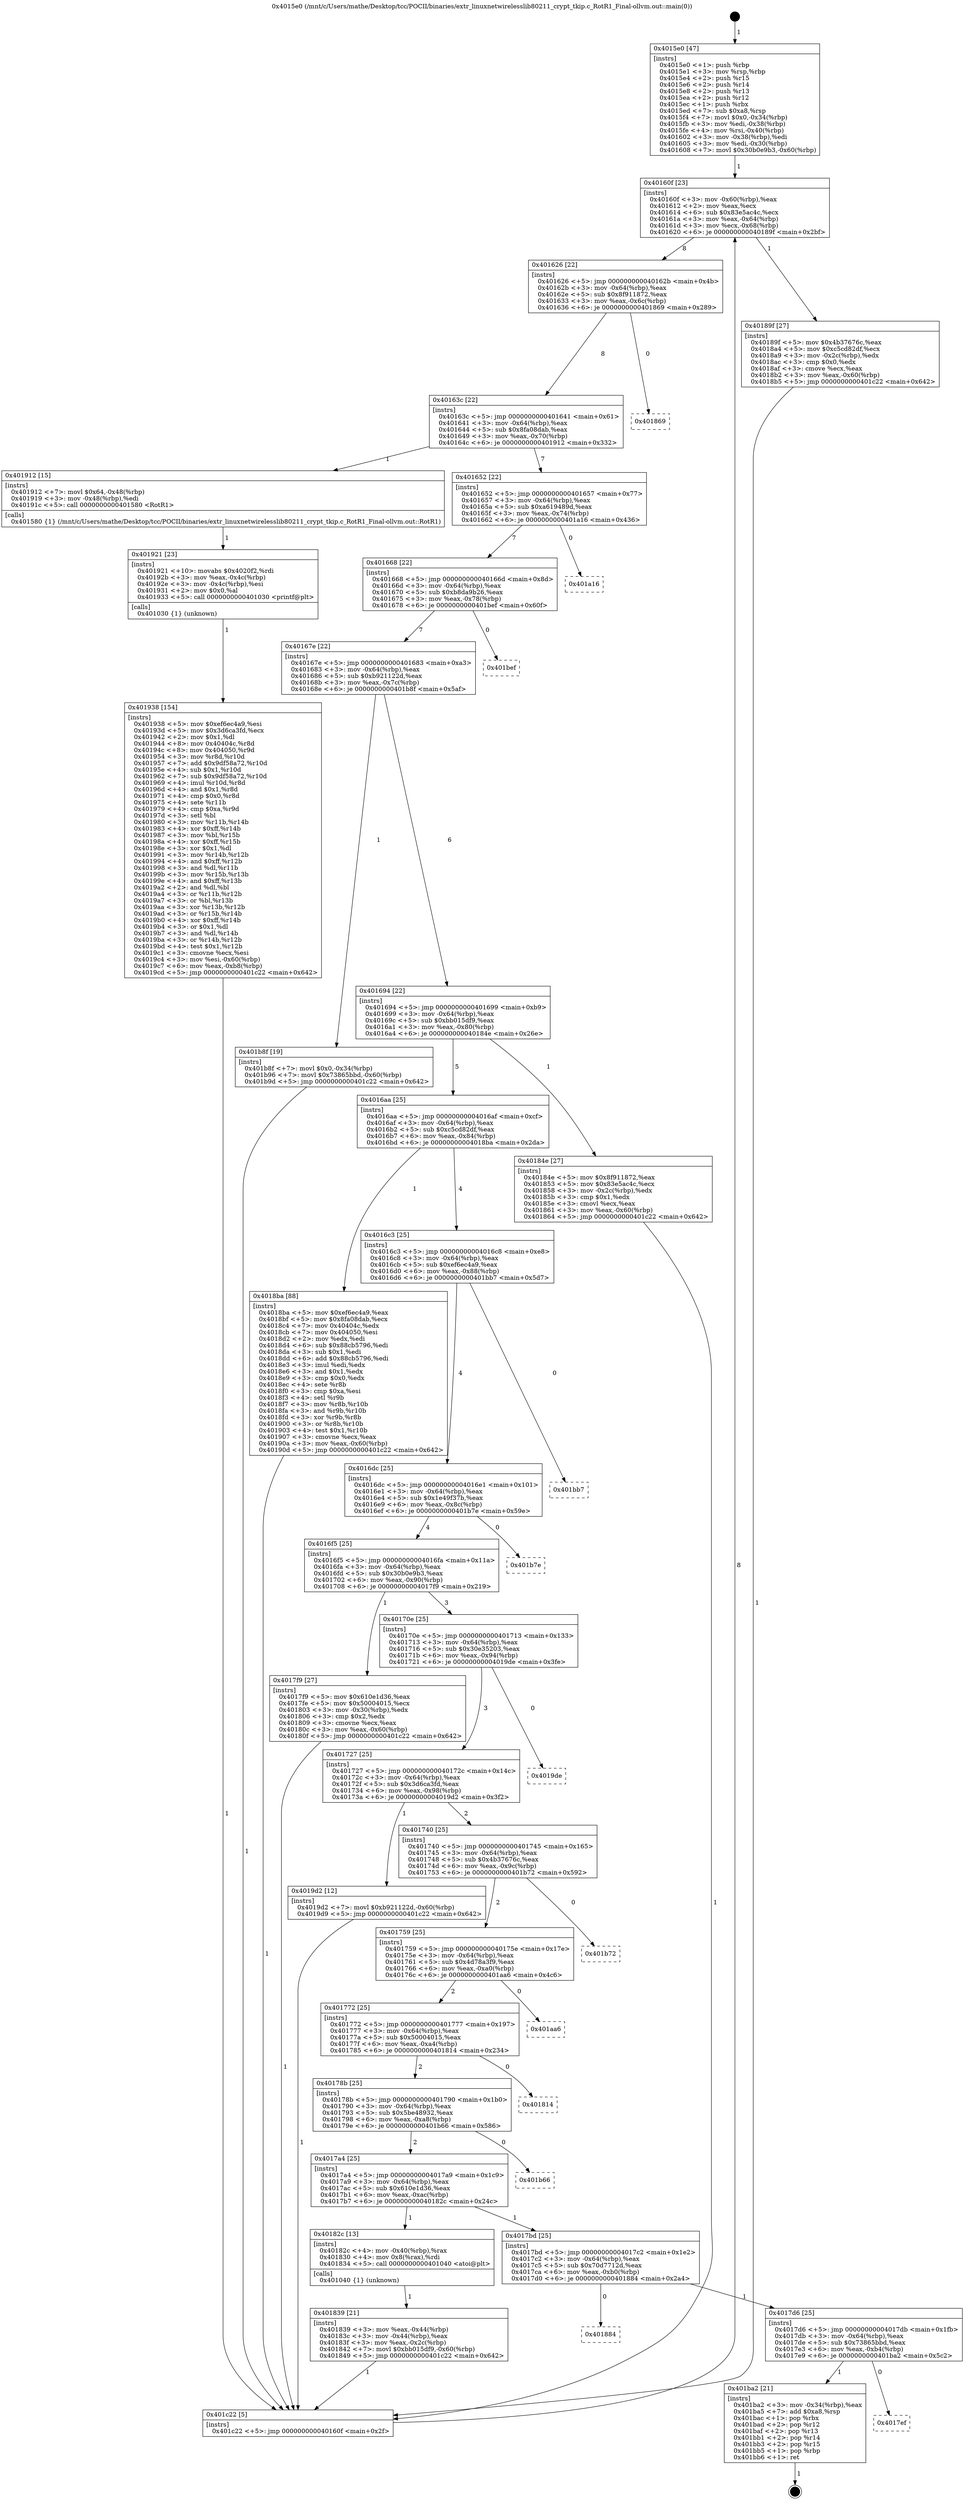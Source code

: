 digraph "0x4015e0" {
  label = "0x4015e0 (/mnt/c/Users/mathe/Desktop/tcc/POCII/binaries/extr_linuxnetwirelesslib80211_crypt_tkip.c_RotR1_Final-ollvm.out::main(0))"
  labelloc = "t"
  node[shape=record]

  Entry [label="",width=0.3,height=0.3,shape=circle,fillcolor=black,style=filled]
  "0x40160f" [label="{
     0x40160f [23]\l
     | [instrs]\l
     &nbsp;&nbsp;0x40160f \<+3\>: mov -0x60(%rbp),%eax\l
     &nbsp;&nbsp;0x401612 \<+2\>: mov %eax,%ecx\l
     &nbsp;&nbsp;0x401614 \<+6\>: sub $0x83e5ac4c,%ecx\l
     &nbsp;&nbsp;0x40161a \<+3\>: mov %eax,-0x64(%rbp)\l
     &nbsp;&nbsp;0x40161d \<+3\>: mov %ecx,-0x68(%rbp)\l
     &nbsp;&nbsp;0x401620 \<+6\>: je 000000000040189f \<main+0x2bf\>\l
  }"]
  "0x40189f" [label="{
     0x40189f [27]\l
     | [instrs]\l
     &nbsp;&nbsp;0x40189f \<+5\>: mov $0x4b37676c,%eax\l
     &nbsp;&nbsp;0x4018a4 \<+5\>: mov $0xc5cd82df,%ecx\l
     &nbsp;&nbsp;0x4018a9 \<+3\>: mov -0x2c(%rbp),%edx\l
     &nbsp;&nbsp;0x4018ac \<+3\>: cmp $0x0,%edx\l
     &nbsp;&nbsp;0x4018af \<+3\>: cmove %ecx,%eax\l
     &nbsp;&nbsp;0x4018b2 \<+3\>: mov %eax,-0x60(%rbp)\l
     &nbsp;&nbsp;0x4018b5 \<+5\>: jmp 0000000000401c22 \<main+0x642\>\l
  }"]
  "0x401626" [label="{
     0x401626 [22]\l
     | [instrs]\l
     &nbsp;&nbsp;0x401626 \<+5\>: jmp 000000000040162b \<main+0x4b\>\l
     &nbsp;&nbsp;0x40162b \<+3\>: mov -0x64(%rbp),%eax\l
     &nbsp;&nbsp;0x40162e \<+5\>: sub $0x8f911872,%eax\l
     &nbsp;&nbsp;0x401633 \<+3\>: mov %eax,-0x6c(%rbp)\l
     &nbsp;&nbsp;0x401636 \<+6\>: je 0000000000401869 \<main+0x289\>\l
  }"]
  Exit [label="",width=0.3,height=0.3,shape=circle,fillcolor=black,style=filled,peripheries=2]
  "0x401869" [label="{
     0x401869\l
  }", style=dashed]
  "0x40163c" [label="{
     0x40163c [22]\l
     | [instrs]\l
     &nbsp;&nbsp;0x40163c \<+5\>: jmp 0000000000401641 \<main+0x61\>\l
     &nbsp;&nbsp;0x401641 \<+3\>: mov -0x64(%rbp),%eax\l
     &nbsp;&nbsp;0x401644 \<+5\>: sub $0x8fa08dab,%eax\l
     &nbsp;&nbsp;0x401649 \<+3\>: mov %eax,-0x70(%rbp)\l
     &nbsp;&nbsp;0x40164c \<+6\>: je 0000000000401912 \<main+0x332\>\l
  }"]
  "0x4017ef" [label="{
     0x4017ef\l
  }", style=dashed]
  "0x401912" [label="{
     0x401912 [15]\l
     | [instrs]\l
     &nbsp;&nbsp;0x401912 \<+7\>: movl $0x64,-0x48(%rbp)\l
     &nbsp;&nbsp;0x401919 \<+3\>: mov -0x48(%rbp),%edi\l
     &nbsp;&nbsp;0x40191c \<+5\>: call 0000000000401580 \<RotR1\>\l
     | [calls]\l
     &nbsp;&nbsp;0x401580 \{1\} (/mnt/c/Users/mathe/Desktop/tcc/POCII/binaries/extr_linuxnetwirelesslib80211_crypt_tkip.c_RotR1_Final-ollvm.out::RotR1)\l
  }"]
  "0x401652" [label="{
     0x401652 [22]\l
     | [instrs]\l
     &nbsp;&nbsp;0x401652 \<+5\>: jmp 0000000000401657 \<main+0x77\>\l
     &nbsp;&nbsp;0x401657 \<+3\>: mov -0x64(%rbp),%eax\l
     &nbsp;&nbsp;0x40165a \<+5\>: sub $0xa619489d,%eax\l
     &nbsp;&nbsp;0x40165f \<+3\>: mov %eax,-0x74(%rbp)\l
     &nbsp;&nbsp;0x401662 \<+6\>: je 0000000000401a16 \<main+0x436\>\l
  }"]
  "0x401ba2" [label="{
     0x401ba2 [21]\l
     | [instrs]\l
     &nbsp;&nbsp;0x401ba2 \<+3\>: mov -0x34(%rbp),%eax\l
     &nbsp;&nbsp;0x401ba5 \<+7\>: add $0xa8,%rsp\l
     &nbsp;&nbsp;0x401bac \<+1\>: pop %rbx\l
     &nbsp;&nbsp;0x401bad \<+2\>: pop %r12\l
     &nbsp;&nbsp;0x401baf \<+2\>: pop %r13\l
     &nbsp;&nbsp;0x401bb1 \<+2\>: pop %r14\l
     &nbsp;&nbsp;0x401bb3 \<+2\>: pop %r15\l
     &nbsp;&nbsp;0x401bb5 \<+1\>: pop %rbp\l
     &nbsp;&nbsp;0x401bb6 \<+1\>: ret\l
  }"]
  "0x401a16" [label="{
     0x401a16\l
  }", style=dashed]
  "0x401668" [label="{
     0x401668 [22]\l
     | [instrs]\l
     &nbsp;&nbsp;0x401668 \<+5\>: jmp 000000000040166d \<main+0x8d\>\l
     &nbsp;&nbsp;0x40166d \<+3\>: mov -0x64(%rbp),%eax\l
     &nbsp;&nbsp;0x401670 \<+5\>: sub $0xb8da9b26,%eax\l
     &nbsp;&nbsp;0x401675 \<+3\>: mov %eax,-0x78(%rbp)\l
     &nbsp;&nbsp;0x401678 \<+6\>: je 0000000000401bef \<main+0x60f\>\l
  }"]
  "0x4017d6" [label="{
     0x4017d6 [25]\l
     | [instrs]\l
     &nbsp;&nbsp;0x4017d6 \<+5\>: jmp 00000000004017db \<main+0x1fb\>\l
     &nbsp;&nbsp;0x4017db \<+3\>: mov -0x64(%rbp),%eax\l
     &nbsp;&nbsp;0x4017de \<+5\>: sub $0x73865bbd,%eax\l
     &nbsp;&nbsp;0x4017e3 \<+6\>: mov %eax,-0xb4(%rbp)\l
     &nbsp;&nbsp;0x4017e9 \<+6\>: je 0000000000401ba2 \<main+0x5c2\>\l
  }"]
  "0x401bef" [label="{
     0x401bef\l
  }", style=dashed]
  "0x40167e" [label="{
     0x40167e [22]\l
     | [instrs]\l
     &nbsp;&nbsp;0x40167e \<+5\>: jmp 0000000000401683 \<main+0xa3\>\l
     &nbsp;&nbsp;0x401683 \<+3\>: mov -0x64(%rbp),%eax\l
     &nbsp;&nbsp;0x401686 \<+5\>: sub $0xb921122d,%eax\l
     &nbsp;&nbsp;0x40168b \<+3\>: mov %eax,-0x7c(%rbp)\l
     &nbsp;&nbsp;0x40168e \<+6\>: je 0000000000401b8f \<main+0x5af\>\l
  }"]
  "0x401884" [label="{
     0x401884\l
  }", style=dashed]
  "0x401b8f" [label="{
     0x401b8f [19]\l
     | [instrs]\l
     &nbsp;&nbsp;0x401b8f \<+7\>: movl $0x0,-0x34(%rbp)\l
     &nbsp;&nbsp;0x401b96 \<+7\>: movl $0x73865bbd,-0x60(%rbp)\l
     &nbsp;&nbsp;0x401b9d \<+5\>: jmp 0000000000401c22 \<main+0x642\>\l
  }"]
  "0x401694" [label="{
     0x401694 [22]\l
     | [instrs]\l
     &nbsp;&nbsp;0x401694 \<+5\>: jmp 0000000000401699 \<main+0xb9\>\l
     &nbsp;&nbsp;0x401699 \<+3\>: mov -0x64(%rbp),%eax\l
     &nbsp;&nbsp;0x40169c \<+5\>: sub $0xbb015df9,%eax\l
     &nbsp;&nbsp;0x4016a1 \<+3\>: mov %eax,-0x80(%rbp)\l
     &nbsp;&nbsp;0x4016a4 \<+6\>: je 000000000040184e \<main+0x26e\>\l
  }"]
  "0x401938" [label="{
     0x401938 [154]\l
     | [instrs]\l
     &nbsp;&nbsp;0x401938 \<+5\>: mov $0xef6ec4a9,%esi\l
     &nbsp;&nbsp;0x40193d \<+5\>: mov $0x3d6ca3fd,%ecx\l
     &nbsp;&nbsp;0x401942 \<+2\>: mov $0x1,%dl\l
     &nbsp;&nbsp;0x401944 \<+8\>: mov 0x40404c,%r8d\l
     &nbsp;&nbsp;0x40194c \<+8\>: mov 0x404050,%r9d\l
     &nbsp;&nbsp;0x401954 \<+3\>: mov %r8d,%r10d\l
     &nbsp;&nbsp;0x401957 \<+7\>: add $0x9df58a72,%r10d\l
     &nbsp;&nbsp;0x40195e \<+4\>: sub $0x1,%r10d\l
     &nbsp;&nbsp;0x401962 \<+7\>: sub $0x9df58a72,%r10d\l
     &nbsp;&nbsp;0x401969 \<+4\>: imul %r10d,%r8d\l
     &nbsp;&nbsp;0x40196d \<+4\>: and $0x1,%r8d\l
     &nbsp;&nbsp;0x401971 \<+4\>: cmp $0x0,%r8d\l
     &nbsp;&nbsp;0x401975 \<+4\>: sete %r11b\l
     &nbsp;&nbsp;0x401979 \<+4\>: cmp $0xa,%r9d\l
     &nbsp;&nbsp;0x40197d \<+3\>: setl %bl\l
     &nbsp;&nbsp;0x401980 \<+3\>: mov %r11b,%r14b\l
     &nbsp;&nbsp;0x401983 \<+4\>: xor $0xff,%r14b\l
     &nbsp;&nbsp;0x401987 \<+3\>: mov %bl,%r15b\l
     &nbsp;&nbsp;0x40198a \<+4\>: xor $0xff,%r15b\l
     &nbsp;&nbsp;0x40198e \<+3\>: xor $0x1,%dl\l
     &nbsp;&nbsp;0x401991 \<+3\>: mov %r14b,%r12b\l
     &nbsp;&nbsp;0x401994 \<+4\>: and $0xff,%r12b\l
     &nbsp;&nbsp;0x401998 \<+3\>: and %dl,%r11b\l
     &nbsp;&nbsp;0x40199b \<+3\>: mov %r15b,%r13b\l
     &nbsp;&nbsp;0x40199e \<+4\>: and $0xff,%r13b\l
     &nbsp;&nbsp;0x4019a2 \<+2\>: and %dl,%bl\l
     &nbsp;&nbsp;0x4019a4 \<+3\>: or %r11b,%r12b\l
     &nbsp;&nbsp;0x4019a7 \<+3\>: or %bl,%r13b\l
     &nbsp;&nbsp;0x4019aa \<+3\>: xor %r13b,%r12b\l
     &nbsp;&nbsp;0x4019ad \<+3\>: or %r15b,%r14b\l
     &nbsp;&nbsp;0x4019b0 \<+4\>: xor $0xff,%r14b\l
     &nbsp;&nbsp;0x4019b4 \<+3\>: or $0x1,%dl\l
     &nbsp;&nbsp;0x4019b7 \<+3\>: and %dl,%r14b\l
     &nbsp;&nbsp;0x4019ba \<+3\>: or %r14b,%r12b\l
     &nbsp;&nbsp;0x4019bd \<+4\>: test $0x1,%r12b\l
     &nbsp;&nbsp;0x4019c1 \<+3\>: cmovne %ecx,%esi\l
     &nbsp;&nbsp;0x4019c4 \<+3\>: mov %esi,-0x60(%rbp)\l
     &nbsp;&nbsp;0x4019c7 \<+6\>: mov %eax,-0xb8(%rbp)\l
     &nbsp;&nbsp;0x4019cd \<+5\>: jmp 0000000000401c22 \<main+0x642\>\l
  }"]
  "0x40184e" [label="{
     0x40184e [27]\l
     | [instrs]\l
     &nbsp;&nbsp;0x40184e \<+5\>: mov $0x8f911872,%eax\l
     &nbsp;&nbsp;0x401853 \<+5\>: mov $0x83e5ac4c,%ecx\l
     &nbsp;&nbsp;0x401858 \<+3\>: mov -0x2c(%rbp),%edx\l
     &nbsp;&nbsp;0x40185b \<+3\>: cmp $0x1,%edx\l
     &nbsp;&nbsp;0x40185e \<+3\>: cmovl %ecx,%eax\l
     &nbsp;&nbsp;0x401861 \<+3\>: mov %eax,-0x60(%rbp)\l
     &nbsp;&nbsp;0x401864 \<+5\>: jmp 0000000000401c22 \<main+0x642\>\l
  }"]
  "0x4016aa" [label="{
     0x4016aa [25]\l
     | [instrs]\l
     &nbsp;&nbsp;0x4016aa \<+5\>: jmp 00000000004016af \<main+0xcf\>\l
     &nbsp;&nbsp;0x4016af \<+3\>: mov -0x64(%rbp),%eax\l
     &nbsp;&nbsp;0x4016b2 \<+5\>: sub $0xc5cd82df,%eax\l
     &nbsp;&nbsp;0x4016b7 \<+6\>: mov %eax,-0x84(%rbp)\l
     &nbsp;&nbsp;0x4016bd \<+6\>: je 00000000004018ba \<main+0x2da\>\l
  }"]
  "0x401921" [label="{
     0x401921 [23]\l
     | [instrs]\l
     &nbsp;&nbsp;0x401921 \<+10\>: movabs $0x4020f2,%rdi\l
     &nbsp;&nbsp;0x40192b \<+3\>: mov %eax,-0x4c(%rbp)\l
     &nbsp;&nbsp;0x40192e \<+3\>: mov -0x4c(%rbp),%esi\l
     &nbsp;&nbsp;0x401931 \<+2\>: mov $0x0,%al\l
     &nbsp;&nbsp;0x401933 \<+5\>: call 0000000000401030 \<printf@plt\>\l
     | [calls]\l
     &nbsp;&nbsp;0x401030 \{1\} (unknown)\l
  }"]
  "0x4018ba" [label="{
     0x4018ba [88]\l
     | [instrs]\l
     &nbsp;&nbsp;0x4018ba \<+5\>: mov $0xef6ec4a9,%eax\l
     &nbsp;&nbsp;0x4018bf \<+5\>: mov $0x8fa08dab,%ecx\l
     &nbsp;&nbsp;0x4018c4 \<+7\>: mov 0x40404c,%edx\l
     &nbsp;&nbsp;0x4018cb \<+7\>: mov 0x404050,%esi\l
     &nbsp;&nbsp;0x4018d2 \<+2\>: mov %edx,%edi\l
     &nbsp;&nbsp;0x4018d4 \<+6\>: sub $0x88cb5796,%edi\l
     &nbsp;&nbsp;0x4018da \<+3\>: sub $0x1,%edi\l
     &nbsp;&nbsp;0x4018dd \<+6\>: add $0x88cb5796,%edi\l
     &nbsp;&nbsp;0x4018e3 \<+3\>: imul %edi,%edx\l
     &nbsp;&nbsp;0x4018e6 \<+3\>: and $0x1,%edx\l
     &nbsp;&nbsp;0x4018e9 \<+3\>: cmp $0x0,%edx\l
     &nbsp;&nbsp;0x4018ec \<+4\>: sete %r8b\l
     &nbsp;&nbsp;0x4018f0 \<+3\>: cmp $0xa,%esi\l
     &nbsp;&nbsp;0x4018f3 \<+4\>: setl %r9b\l
     &nbsp;&nbsp;0x4018f7 \<+3\>: mov %r8b,%r10b\l
     &nbsp;&nbsp;0x4018fa \<+3\>: and %r9b,%r10b\l
     &nbsp;&nbsp;0x4018fd \<+3\>: xor %r9b,%r8b\l
     &nbsp;&nbsp;0x401900 \<+3\>: or %r8b,%r10b\l
     &nbsp;&nbsp;0x401903 \<+4\>: test $0x1,%r10b\l
     &nbsp;&nbsp;0x401907 \<+3\>: cmovne %ecx,%eax\l
     &nbsp;&nbsp;0x40190a \<+3\>: mov %eax,-0x60(%rbp)\l
     &nbsp;&nbsp;0x40190d \<+5\>: jmp 0000000000401c22 \<main+0x642\>\l
  }"]
  "0x4016c3" [label="{
     0x4016c3 [25]\l
     | [instrs]\l
     &nbsp;&nbsp;0x4016c3 \<+5\>: jmp 00000000004016c8 \<main+0xe8\>\l
     &nbsp;&nbsp;0x4016c8 \<+3\>: mov -0x64(%rbp),%eax\l
     &nbsp;&nbsp;0x4016cb \<+5\>: sub $0xef6ec4a9,%eax\l
     &nbsp;&nbsp;0x4016d0 \<+6\>: mov %eax,-0x88(%rbp)\l
     &nbsp;&nbsp;0x4016d6 \<+6\>: je 0000000000401bb7 \<main+0x5d7\>\l
  }"]
  "0x401839" [label="{
     0x401839 [21]\l
     | [instrs]\l
     &nbsp;&nbsp;0x401839 \<+3\>: mov %eax,-0x44(%rbp)\l
     &nbsp;&nbsp;0x40183c \<+3\>: mov -0x44(%rbp),%eax\l
     &nbsp;&nbsp;0x40183f \<+3\>: mov %eax,-0x2c(%rbp)\l
     &nbsp;&nbsp;0x401842 \<+7\>: movl $0xbb015df9,-0x60(%rbp)\l
     &nbsp;&nbsp;0x401849 \<+5\>: jmp 0000000000401c22 \<main+0x642\>\l
  }"]
  "0x401bb7" [label="{
     0x401bb7\l
  }", style=dashed]
  "0x4016dc" [label="{
     0x4016dc [25]\l
     | [instrs]\l
     &nbsp;&nbsp;0x4016dc \<+5\>: jmp 00000000004016e1 \<main+0x101\>\l
     &nbsp;&nbsp;0x4016e1 \<+3\>: mov -0x64(%rbp),%eax\l
     &nbsp;&nbsp;0x4016e4 \<+5\>: sub $0x1e49f37b,%eax\l
     &nbsp;&nbsp;0x4016e9 \<+6\>: mov %eax,-0x8c(%rbp)\l
     &nbsp;&nbsp;0x4016ef \<+6\>: je 0000000000401b7e \<main+0x59e\>\l
  }"]
  "0x4017bd" [label="{
     0x4017bd [25]\l
     | [instrs]\l
     &nbsp;&nbsp;0x4017bd \<+5\>: jmp 00000000004017c2 \<main+0x1e2\>\l
     &nbsp;&nbsp;0x4017c2 \<+3\>: mov -0x64(%rbp),%eax\l
     &nbsp;&nbsp;0x4017c5 \<+5\>: sub $0x70d7712d,%eax\l
     &nbsp;&nbsp;0x4017ca \<+6\>: mov %eax,-0xb0(%rbp)\l
     &nbsp;&nbsp;0x4017d0 \<+6\>: je 0000000000401884 \<main+0x2a4\>\l
  }"]
  "0x401b7e" [label="{
     0x401b7e\l
  }", style=dashed]
  "0x4016f5" [label="{
     0x4016f5 [25]\l
     | [instrs]\l
     &nbsp;&nbsp;0x4016f5 \<+5\>: jmp 00000000004016fa \<main+0x11a\>\l
     &nbsp;&nbsp;0x4016fa \<+3\>: mov -0x64(%rbp),%eax\l
     &nbsp;&nbsp;0x4016fd \<+5\>: sub $0x30b0e9b3,%eax\l
     &nbsp;&nbsp;0x401702 \<+6\>: mov %eax,-0x90(%rbp)\l
     &nbsp;&nbsp;0x401708 \<+6\>: je 00000000004017f9 \<main+0x219\>\l
  }"]
  "0x40182c" [label="{
     0x40182c [13]\l
     | [instrs]\l
     &nbsp;&nbsp;0x40182c \<+4\>: mov -0x40(%rbp),%rax\l
     &nbsp;&nbsp;0x401830 \<+4\>: mov 0x8(%rax),%rdi\l
     &nbsp;&nbsp;0x401834 \<+5\>: call 0000000000401040 \<atoi@plt\>\l
     | [calls]\l
     &nbsp;&nbsp;0x401040 \{1\} (unknown)\l
  }"]
  "0x4017f9" [label="{
     0x4017f9 [27]\l
     | [instrs]\l
     &nbsp;&nbsp;0x4017f9 \<+5\>: mov $0x610e1d36,%eax\l
     &nbsp;&nbsp;0x4017fe \<+5\>: mov $0x50004015,%ecx\l
     &nbsp;&nbsp;0x401803 \<+3\>: mov -0x30(%rbp),%edx\l
     &nbsp;&nbsp;0x401806 \<+3\>: cmp $0x2,%edx\l
     &nbsp;&nbsp;0x401809 \<+3\>: cmovne %ecx,%eax\l
     &nbsp;&nbsp;0x40180c \<+3\>: mov %eax,-0x60(%rbp)\l
     &nbsp;&nbsp;0x40180f \<+5\>: jmp 0000000000401c22 \<main+0x642\>\l
  }"]
  "0x40170e" [label="{
     0x40170e [25]\l
     | [instrs]\l
     &nbsp;&nbsp;0x40170e \<+5\>: jmp 0000000000401713 \<main+0x133\>\l
     &nbsp;&nbsp;0x401713 \<+3\>: mov -0x64(%rbp),%eax\l
     &nbsp;&nbsp;0x401716 \<+5\>: sub $0x30e35203,%eax\l
     &nbsp;&nbsp;0x40171b \<+6\>: mov %eax,-0x94(%rbp)\l
     &nbsp;&nbsp;0x401721 \<+6\>: je 00000000004019de \<main+0x3fe\>\l
  }"]
  "0x401c22" [label="{
     0x401c22 [5]\l
     | [instrs]\l
     &nbsp;&nbsp;0x401c22 \<+5\>: jmp 000000000040160f \<main+0x2f\>\l
  }"]
  "0x4015e0" [label="{
     0x4015e0 [47]\l
     | [instrs]\l
     &nbsp;&nbsp;0x4015e0 \<+1\>: push %rbp\l
     &nbsp;&nbsp;0x4015e1 \<+3\>: mov %rsp,%rbp\l
     &nbsp;&nbsp;0x4015e4 \<+2\>: push %r15\l
     &nbsp;&nbsp;0x4015e6 \<+2\>: push %r14\l
     &nbsp;&nbsp;0x4015e8 \<+2\>: push %r13\l
     &nbsp;&nbsp;0x4015ea \<+2\>: push %r12\l
     &nbsp;&nbsp;0x4015ec \<+1\>: push %rbx\l
     &nbsp;&nbsp;0x4015ed \<+7\>: sub $0xa8,%rsp\l
     &nbsp;&nbsp;0x4015f4 \<+7\>: movl $0x0,-0x34(%rbp)\l
     &nbsp;&nbsp;0x4015fb \<+3\>: mov %edi,-0x38(%rbp)\l
     &nbsp;&nbsp;0x4015fe \<+4\>: mov %rsi,-0x40(%rbp)\l
     &nbsp;&nbsp;0x401602 \<+3\>: mov -0x38(%rbp),%edi\l
     &nbsp;&nbsp;0x401605 \<+3\>: mov %edi,-0x30(%rbp)\l
     &nbsp;&nbsp;0x401608 \<+7\>: movl $0x30b0e9b3,-0x60(%rbp)\l
  }"]
  "0x4017a4" [label="{
     0x4017a4 [25]\l
     | [instrs]\l
     &nbsp;&nbsp;0x4017a4 \<+5\>: jmp 00000000004017a9 \<main+0x1c9\>\l
     &nbsp;&nbsp;0x4017a9 \<+3\>: mov -0x64(%rbp),%eax\l
     &nbsp;&nbsp;0x4017ac \<+5\>: sub $0x610e1d36,%eax\l
     &nbsp;&nbsp;0x4017b1 \<+6\>: mov %eax,-0xac(%rbp)\l
     &nbsp;&nbsp;0x4017b7 \<+6\>: je 000000000040182c \<main+0x24c\>\l
  }"]
  "0x4019de" [label="{
     0x4019de\l
  }", style=dashed]
  "0x401727" [label="{
     0x401727 [25]\l
     | [instrs]\l
     &nbsp;&nbsp;0x401727 \<+5\>: jmp 000000000040172c \<main+0x14c\>\l
     &nbsp;&nbsp;0x40172c \<+3\>: mov -0x64(%rbp),%eax\l
     &nbsp;&nbsp;0x40172f \<+5\>: sub $0x3d6ca3fd,%eax\l
     &nbsp;&nbsp;0x401734 \<+6\>: mov %eax,-0x98(%rbp)\l
     &nbsp;&nbsp;0x40173a \<+6\>: je 00000000004019d2 \<main+0x3f2\>\l
  }"]
  "0x401b66" [label="{
     0x401b66\l
  }", style=dashed]
  "0x4019d2" [label="{
     0x4019d2 [12]\l
     | [instrs]\l
     &nbsp;&nbsp;0x4019d2 \<+7\>: movl $0xb921122d,-0x60(%rbp)\l
     &nbsp;&nbsp;0x4019d9 \<+5\>: jmp 0000000000401c22 \<main+0x642\>\l
  }"]
  "0x401740" [label="{
     0x401740 [25]\l
     | [instrs]\l
     &nbsp;&nbsp;0x401740 \<+5\>: jmp 0000000000401745 \<main+0x165\>\l
     &nbsp;&nbsp;0x401745 \<+3\>: mov -0x64(%rbp),%eax\l
     &nbsp;&nbsp;0x401748 \<+5\>: sub $0x4b37676c,%eax\l
     &nbsp;&nbsp;0x40174d \<+6\>: mov %eax,-0x9c(%rbp)\l
     &nbsp;&nbsp;0x401753 \<+6\>: je 0000000000401b72 \<main+0x592\>\l
  }"]
  "0x40178b" [label="{
     0x40178b [25]\l
     | [instrs]\l
     &nbsp;&nbsp;0x40178b \<+5\>: jmp 0000000000401790 \<main+0x1b0\>\l
     &nbsp;&nbsp;0x401790 \<+3\>: mov -0x64(%rbp),%eax\l
     &nbsp;&nbsp;0x401793 \<+5\>: sub $0x5be48932,%eax\l
     &nbsp;&nbsp;0x401798 \<+6\>: mov %eax,-0xa8(%rbp)\l
     &nbsp;&nbsp;0x40179e \<+6\>: je 0000000000401b66 \<main+0x586\>\l
  }"]
  "0x401b72" [label="{
     0x401b72\l
  }", style=dashed]
  "0x401759" [label="{
     0x401759 [25]\l
     | [instrs]\l
     &nbsp;&nbsp;0x401759 \<+5\>: jmp 000000000040175e \<main+0x17e\>\l
     &nbsp;&nbsp;0x40175e \<+3\>: mov -0x64(%rbp),%eax\l
     &nbsp;&nbsp;0x401761 \<+5\>: sub $0x4d78a3f9,%eax\l
     &nbsp;&nbsp;0x401766 \<+6\>: mov %eax,-0xa0(%rbp)\l
     &nbsp;&nbsp;0x40176c \<+6\>: je 0000000000401aa6 \<main+0x4c6\>\l
  }"]
  "0x401814" [label="{
     0x401814\l
  }", style=dashed]
  "0x401aa6" [label="{
     0x401aa6\l
  }", style=dashed]
  "0x401772" [label="{
     0x401772 [25]\l
     | [instrs]\l
     &nbsp;&nbsp;0x401772 \<+5\>: jmp 0000000000401777 \<main+0x197\>\l
     &nbsp;&nbsp;0x401777 \<+3\>: mov -0x64(%rbp),%eax\l
     &nbsp;&nbsp;0x40177a \<+5\>: sub $0x50004015,%eax\l
     &nbsp;&nbsp;0x40177f \<+6\>: mov %eax,-0xa4(%rbp)\l
     &nbsp;&nbsp;0x401785 \<+6\>: je 0000000000401814 \<main+0x234\>\l
  }"]
  Entry -> "0x4015e0" [label=" 1"]
  "0x40160f" -> "0x40189f" [label=" 1"]
  "0x40160f" -> "0x401626" [label=" 8"]
  "0x401ba2" -> Exit [label=" 1"]
  "0x401626" -> "0x401869" [label=" 0"]
  "0x401626" -> "0x40163c" [label=" 8"]
  "0x4017d6" -> "0x4017ef" [label=" 0"]
  "0x40163c" -> "0x401912" [label=" 1"]
  "0x40163c" -> "0x401652" [label=" 7"]
  "0x4017d6" -> "0x401ba2" [label=" 1"]
  "0x401652" -> "0x401a16" [label=" 0"]
  "0x401652" -> "0x401668" [label=" 7"]
  "0x4017bd" -> "0x4017d6" [label=" 1"]
  "0x401668" -> "0x401bef" [label=" 0"]
  "0x401668" -> "0x40167e" [label=" 7"]
  "0x4017bd" -> "0x401884" [label=" 0"]
  "0x40167e" -> "0x401b8f" [label=" 1"]
  "0x40167e" -> "0x401694" [label=" 6"]
  "0x401b8f" -> "0x401c22" [label=" 1"]
  "0x401694" -> "0x40184e" [label=" 1"]
  "0x401694" -> "0x4016aa" [label=" 5"]
  "0x4019d2" -> "0x401c22" [label=" 1"]
  "0x4016aa" -> "0x4018ba" [label=" 1"]
  "0x4016aa" -> "0x4016c3" [label=" 4"]
  "0x401938" -> "0x401c22" [label=" 1"]
  "0x4016c3" -> "0x401bb7" [label=" 0"]
  "0x4016c3" -> "0x4016dc" [label=" 4"]
  "0x401921" -> "0x401938" [label=" 1"]
  "0x4016dc" -> "0x401b7e" [label=" 0"]
  "0x4016dc" -> "0x4016f5" [label=" 4"]
  "0x401912" -> "0x401921" [label=" 1"]
  "0x4016f5" -> "0x4017f9" [label=" 1"]
  "0x4016f5" -> "0x40170e" [label=" 3"]
  "0x4017f9" -> "0x401c22" [label=" 1"]
  "0x4015e0" -> "0x40160f" [label=" 1"]
  "0x401c22" -> "0x40160f" [label=" 8"]
  "0x4018ba" -> "0x401c22" [label=" 1"]
  "0x40170e" -> "0x4019de" [label=" 0"]
  "0x40170e" -> "0x401727" [label=" 3"]
  "0x40184e" -> "0x401c22" [label=" 1"]
  "0x401727" -> "0x4019d2" [label=" 1"]
  "0x401727" -> "0x401740" [label=" 2"]
  "0x401839" -> "0x401c22" [label=" 1"]
  "0x401740" -> "0x401b72" [label=" 0"]
  "0x401740" -> "0x401759" [label=" 2"]
  "0x4017a4" -> "0x4017bd" [label=" 1"]
  "0x401759" -> "0x401aa6" [label=" 0"]
  "0x401759" -> "0x401772" [label=" 2"]
  "0x4017a4" -> "0x40182c" [label=" 1"]
  "0x401772" -> "0x401814" [label=" 0"]
  "0x401772" -> "0x40178b" [label=" 2"]
  "0x40182c" -> "0x401839" [label=" 1"]
  "0x40178b" -> "0x401b66" [label=" 0"]
  "0x40178b" -> "0x4017a4" [label=" 2"]
  "0x40189f" -> "0x401c22" [label=" 1"]
}
